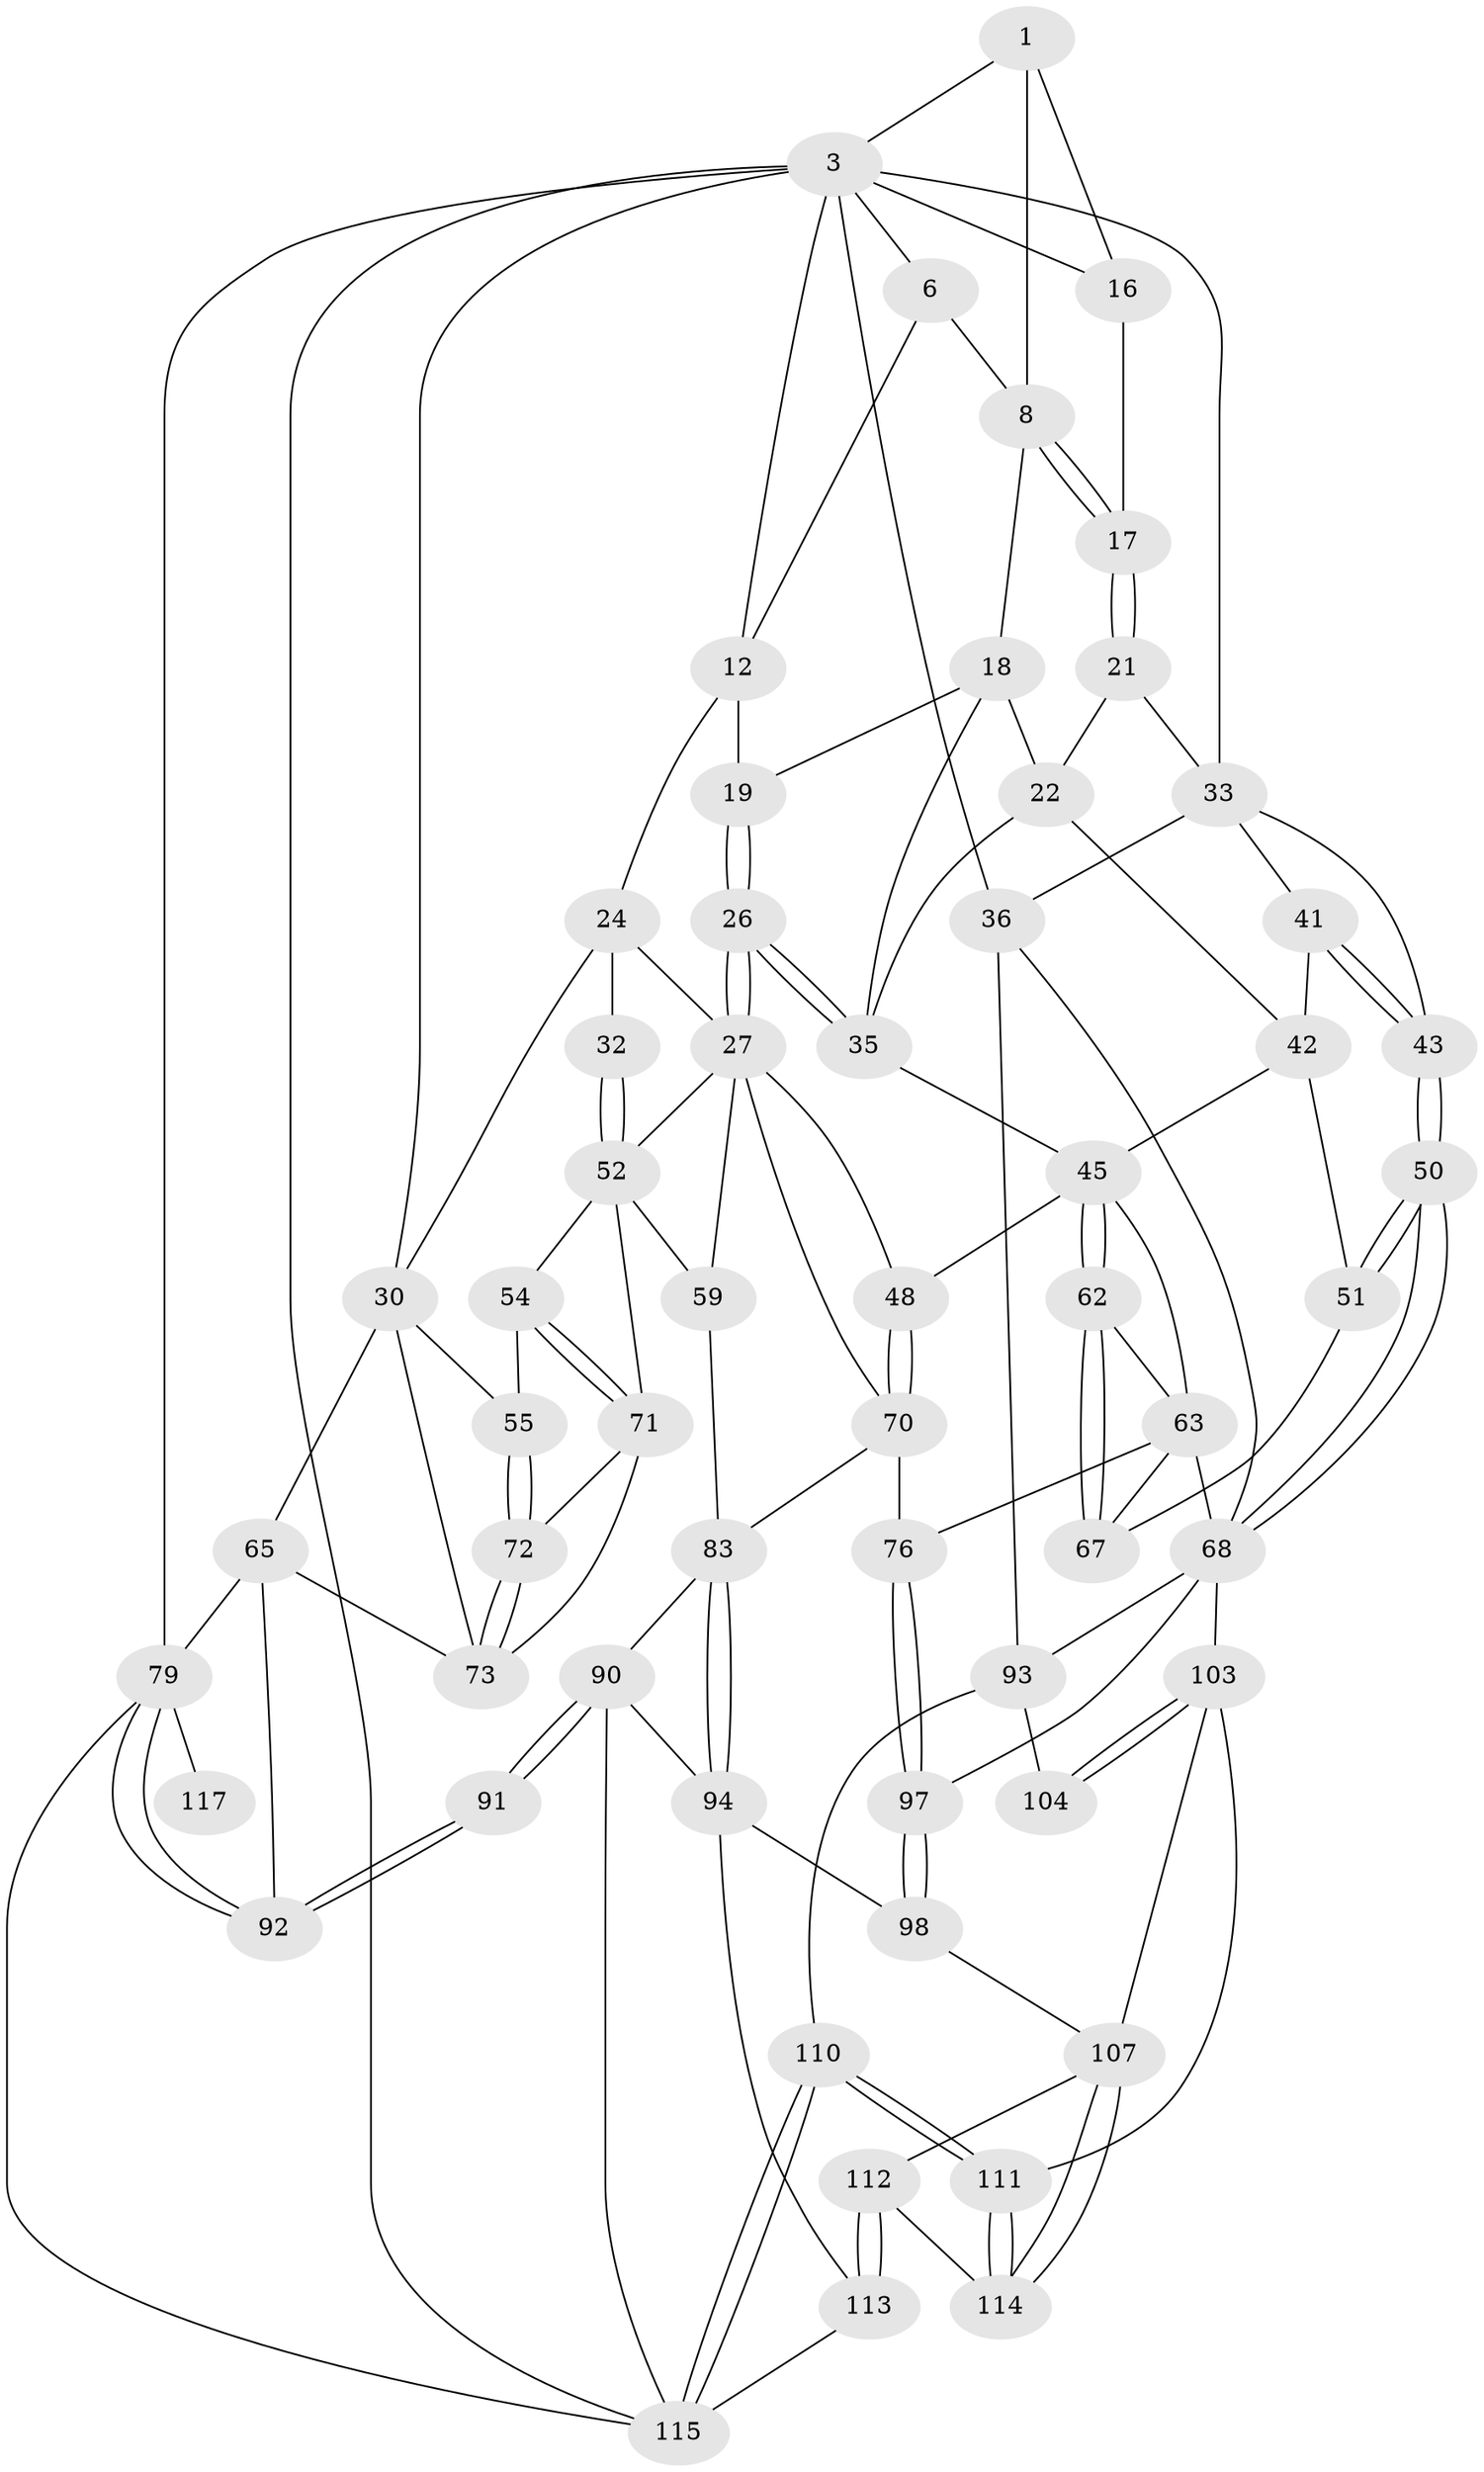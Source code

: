 // original degree distribution, {3: 0.025210084033613446, 4: 0.2184873949579832, 5: 0.5462184873949579, 6: 0.21008403361344538}
// Generated by graph-tools (version 1.1) at 2025/28/03/15/25 16:28:03]
// undirected, 59 vertices, 136 edges
graph export_dot {
graph [start="1"]
  node [color=gray90,style=filled];
  1 [pos="+0.6941709119440287+0",super="+7+2"];
  3 [pos="+1+0",super="+88+4+14"];
  6 [pos="+0.49529177432445476+0",super="+10"];
  8 [pos="+0.6712373784228012+0.1037543985281587",super="+9"];
  12 [pos="+0.4856688061754515+0.10166427619853262",super="+13+20"];
  16 [pos="+0.8627033051059307+0.17679074495963157"];
  17 [pos="+0.7597169493673852+0.234054137149264"];
  18 [pos="+0.6571659225968082+0.12169695007612305",super="+23"];
  19 [pos="+0.5273331938878888+0.22243111055561993"];
  21 [pos="+0.7495582519549976+0.2532725321968601"];
  22 [pos="+0.7099598270254762+0.283768786488682",super="+39"];
  24 [pos="+0.12571342822260814+0",super="+25+29"];
  26 [pos="+0.5247250075166419+0.2978418146291071"];
  27 [pos="+0.5203125992756559+0.3022358477874083",super="+49"];
  30 [pos="+0.14047055726286867+0.33735579037607144",super="+31+56"];
  32 [pos="+0.36544226103543614+0.3036256242927532"];
  33 [pos="+0.9241760873577437+0.22849694418028332",super="+34+38"];
  35 [pos="+0.5706547470858712+0.2955220082367814",super="+40"];
  36 [pos="+1+0.4480428450168341",super="+89+37"];
  41 [pos="+0.8312215038623841+0.33426009892182945"];
  42 [pos="+0.7286366824368911+0.36119651930280405",super="+44"];
  43 [pos="+0.8587629145639641+0.40515416412869776"];
  45 [pos="+0.695249359547855+0.40172396756735873",super="+46"];
  48 [pos="+0.5572463373223695+0.45120231661680793"];
  50 [pos="+0.8274027714418234+0.47826668073117434"];
  51 [pos="+0.817325494289469+0.47718810200603284"];
  52 [pos="+0.35926925154407446+0.3145560194319188",super="+53"];
  54 [pos="+0.18913860192413237+0.39218059849172604"];
  55 [pos="+0.1779135188534802+0.39156274782008943"];
  59 [pos="+0.35615338519964407+0.5129830941854363",super="+60"];
  62 [pos="+0.668475237208339+0.46607971841787665"];
  63 [pos="+0.6133252688372445+0.4883016375286456",super="+75"];
  65 [pos="+0+0.45059380719367387",super="+66+82"];
  67 [pos="+0.7746213027877599+0.4973857071937109"];
  68 [pos="+0.854868739264703+0.5076982089021471",super="+85"];
  70 [pos="+0.49238721348754366+0.5306282498548006",super="+77"];
  71 [pos="+0.3089725485902066+0.5287397055701971",super="+74"];
  72 [pos="+0.17350343963816148+0.40184828134551115"];
  73 [pos="+0.06562131354028172+0.5036892949707538",super="+81"];
  76 [pos="+0.6103083751999581+0.6157384930879719"];
  79 [pos="+0+0.7177617944787845",super="+80"];
  83 [pos="+0.47754230890598537+0.6092019807036453",super="+84"];
  90 [pos="+0.2695367724157273+0.7731782631398122",super="+96"];
  91 [pos="+0.22777999631632467+0.7619958974157437"];
  92 [pos="+0.13339649550440208+0.6697126705310299"];
  93 [pos="+1+0.7013179269627651",super="+101"];
  94 [pos="+0.43137562369645155+0.7384523941478542",super="+95"];
  97 [pos="+0.5993173563591521+0.6503355659875839",super="+100"];
  98 [pos="+0.4593609581948498+0.7414078374762839",super="+105"];
  103 [pos="+0.7507948584006544+0.7681027759057675",super="+106"];
  104 [pos="+0.7922538157065765+0.7938795585796912"];
  107 [pos="+0.6832129444862867+0.8582165517386104",super="+108"];
  110 [pos="+0.7906088891341826+1"];
  111 [pos="+0.7292119451825141+0.9437098287161106"];
  112 [pos="+0.5839845816479228+0.8806738787343452"];
  113 [pos="+0.5555327552362634+0.9335964312607385"];
  114 [pos="+0.6932546336310005+0.9046504255397283"];
  115 [pos="+0.7941090902321036+1",super="+116"];
  117 [pos="+0.04748385576028551+0.8604861562085316"];
  1 -- 8;
  1 -- 16;
  1 -- 3;
  3 -- 115;
  3 -- 6;
  3 -- 16;
  3 -- 33;
  3 -- 36 [weight=2];
  3 -- 79 [weight=2];
  3 -- 12;
  3 -- 30;
  6 -- 12;
  6 -- 8;
  8 -- 17;
  8 -- 17;
  8 -- 18;
  12 -- 24 [weight=2];
  12 -- 19;
  16 -- 17;
  17 -- 21;
  17 -- 21;
  18 -- 19;
  18 -- 35;
  18 -- 22;
  19 -- 26;
  19 -- 26;
  21 -- 22;
  21 -- 33;
  22 -- 42;
  22 -- 35;
  24 -- 32 [weight=2];
  24 -- 27;
  24 -- 30;
  26 -- 27;
  26 -- 27;
  26 -- 35;
  26 -- 35;
  27 -- 48;
  27 -- 52;
  27 -- 70;
  27 -- 59 [weight=2];
  30 -- 65 [weight=2];
  30 -- 73;
  30 -- 55;
  32 -- 52;
  32 -- 52;
  33 -- 41;
  33 -- 43;
  33 -- 36;
  35 -- 45;
  36 -- 93;
  36 -- 68;
  41 -- 42;
  41 -- 43;
  41 -- 43;
  42 -- 51;
  42 -- 45;
  43 -- 50;
  43 -- 50;
  45 -- 62;
  45 -- 62;
  45 -- 48;
  45 -- 63;
  48 -- 70;
  48 -- 70;
  50 -- 51;
  50 -- 51;
  50 -- 68;
  50 -- 68;
  51 -- 67;
  52 -- 54;
  52 -- 71;
  52 -- 59;
  54 -- 55;
  54 -- 71;
  54 -- 71;
  55 -- 72;
  55 -- 72;
  59 -- 83;
  62 -- 63;
  62 -- 67;
  62 -- 67;
  63 -- 67;
  63 -- 76;
  63 -- 68;
  65 -- 79;
  65 -- 92;
  65 -- 73;
  68 -- 97;
  68 -- 103;
  68 -- 93 [weight=2];
  70 -- 83;
  70 -- 76;
  71 -- 72;
  71 -- 73;
  72 -- 73;
  72 -- 73;
  76 -- 97;
  76 -- 97;
  79 -- 92;
  79 -- 92;
  79 -- 115;
  79 -- 117 [weight=2];
  83 -- 94;
  83 -- 94;
  83 -- 90;
  90 -- 91;
  90 -- 91;
  90 -- 115;
  90 -- 94;
  91 -- 92;
  91 -- 92;
  93 -- 104 [weight=2];
  93 -- 110;
  94 -- 98;
  94 -- 113;
  97 -- 98 [weight=2];
  97 -- 98;
  98 -- 107;
  103 -- 104;
  103 -- 104;
  103 -- 107;
  103 -- 111;
  107 -- 114;
  107 -- 114;
  107 -- 112;
  110 -- 111;
  110 -- 111;
  110 -- 115;
  110 -- 115;
  111 -- 114;
  111 -- 114;
  112 -- 113;
  112 -- 113;
  112 -- 114;
  113 -- 115;
}
